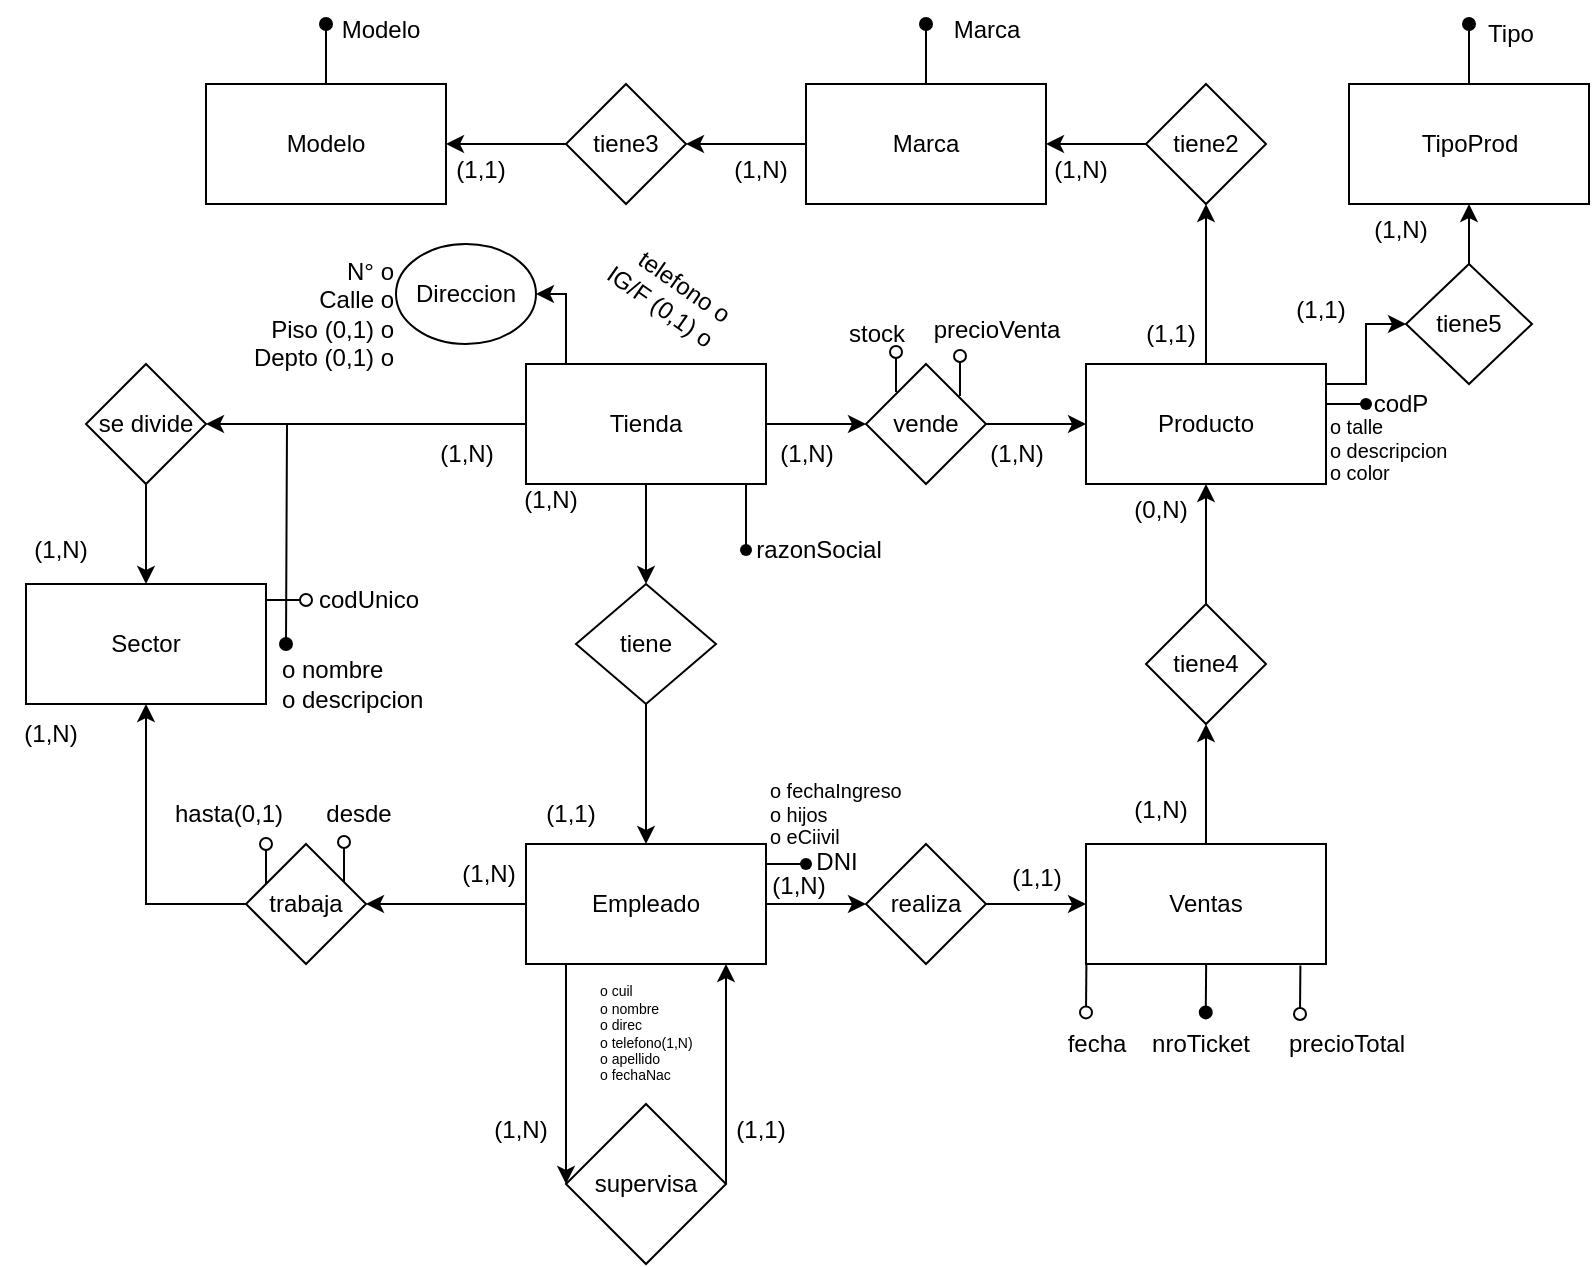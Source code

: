 <mxfile version="24.7.17">
  <diagram name="Página-1" id="Ly-aRDP1tKmiAGKgKRDD">
    <mxGraphModel dx="1257" dy="760" grid="1" gridSize="10" guides="1" tooltips="1" connect="1" arrows="1" fold="1" page="1" pageScale="1" pageWidth="827" pageHeight="1169" math="0" shadow="0">
      <root>
        <mxCell id="0" />
        <mxCell id="1" parent="0" />
        <mxCell id="JGjAgNxEARrwnUwfsziY-31" value="" style="edgeStyle=orthogonalEdgeStyle;rounded=0;orthogonalLoop=1;jettySize=auto;html=1;" edge="1" parent="1" source="JGjAgNxEARrwnUwfsziY-3" target="JGjAgNxEARrwnUwfsziY-30">
          <mxGeometry relative="1" as="geometry" />
        </mxCell>
        <mxCell id="JGjAgNxEARrwnUwfsziY-38" value="" style="edgeStyle=orthogonalEdgeStyle;rounded=0;orthogonalLoop=1;jettySize=auto;html=1;" edge="1" parent="1" source="JGjAgNxEARrwnUwfsziY-3" target="JGjAgNxEARrwnUwfsziY-37">
          <mxGeometry relative="1" as="geometry">
            <Array as="points">
              <mxPoint x="293" y="560" />
              <mxPoint x="293" y="560" />
            </Array>
          </mxGeometry>
        </mxCell>
        <mxCell id="JGjAgNxEARrwnUwfsziY-41" value="" style="edgeStyle=orthogonalEdgeStyle;rounded=0;orthogonalLoop=1;jettySize=auto;html=1;" edge="1" parent="1" source="JGjAgNxEARrwnUwfsziY-3" target="JGjAgNxEARrwnUwfsziY-40">
          <mxGeometry relative="1" as="geometry" />
        </mxCell>
        <mxCell id="JGjAgNxEARrwnUwfsziY-3" value="Empleado" style="whiteSpace=wrap;html=1;rounded=0;" vertex="1" parent="1">
          <mxGeometry x="273" y="470" width="120" height="60" as="geometry" />
        </mxCell>
        <mxCell id="JGjAgNxEARrwnUwfsziY-12" value="" style="edgeStyle=orthogonalEdgeStyle;rounded=0;orthogonalLoop=1;jettySize=auto;html=1;" edge="1" parent="1" source="JGjAgNxEARrwnUwfsziY-10" target="JGjAgNxEARrwnUwfsziY-11">
          <mxGeometry relative="1" as="geometry" />
        </mxCell>
        <mxCell id="JGjAgNxEARrwnUwfsziY-27" value="" style="edgeStyle=orthogonalEdgeStyle;rounded=0;orthogonalLoop=1;jettySize=auto;html=1;" edge="1" parent="1" source="JGjAgNxEARrwnUwfsziY-10" target="JGjAgNxEARrwnUwfsziY-26">
          <mxGeometry relative="1" as="geometry" />
        </mxCell>
        <mxCell id="JGjAgNxEARrwnUwfsziY-34" value="" style="edgeStyle=orthogonalEdgeStyle;rounded=0;orthogonalLoop=1;jettySize=auto;html=1;" edge="1" parent="1" source="JGjAgNxEARrwnUwfsziY-10" target="JGjAgNxEARrwnUwfsziY-33">
          <mxGeometry relative="1" as="geometry" />
        </mxCell>
        <mxCell id="JGjAgNxEARrwnUwfsziY-58" style="edgeStyle=orthogonalEdgeStyle;rounded=0;orthogonalLoop=1;jettySize=auto;html=1;entryX=1;entryY=0.5;entryDx=0;entryDy=0;" edge="1" parent="1" source="JGjAgNxEARrwnUwfsziY-10" target="JGjAgNxEARrwnUwfsziY-56">
          <mxGeometry relative="1" as="geometry">
            <Array as="points">
              <mxPoint x="293" y="195" />
            </Array>
          </mxGeometry>
        </mxCell>
        <mxCell id="JGjAgNxEARrwnUwfsziY-69" style="edgeStyle=orthogonalEdgeStyle;rounded=0;orthogonalLoop=1;jettySize=auto;html=1;endArrow=none;endFill=0;" edge="1" parent="1" source="JGjAgNxEARrwnUwfsziY-10">
          <mxGeometry relative="1" as="geometry">
            <mxPoint x="383" y="324" as="targetPoint" />
            <Array as="points">
              <mxPoint x="383" y="310" />
            </Array>
          </mxGeometry>
        </mxCell>
        <mxCell id="JGjAgNxEARrwnUwfsziY-81" style="edgeStyle=orthogonalEdgeStyle;rounded=0;orthogonalLoop=1;jettySize=auto;html=1;endArrow=oval;endFill=1;" edge="1" parent="1" source="JGjAgNxEARrwnUwfsziY-10">
          <mxGeometry relative="1" as="geometry">
            <mxPoint x="153" y="370" as="targetPoint" />
          </mxGeometry>
        </mxCell>
        <mxCell id="JGjAgNxEARrwnUwfsziY-10" value="Tienda" style="rounded=0;whiteSpace=wrap;html=1;" vertex="1" parent="1">
          <mxGeometry x="273" y="230" width="120" height="60" as="geometry" />
        </mxCell>
        <mxCell id="JGjAgNxEARrwnUwfsziY-13" value="" style="edgeStyle=orthogonalEdgeStyle;rounded=0;orthogonalLoop=1;jettySize=auto;html=1;" edge="1" parent="1" source="JGjAgNxEARrwnUwfsziY-11" target="JGjAgNxEARrwnUwfsziY-3">
          <mxGeometry relative="1" as="geometry" />
        </mxCell>
        <mxCell id="JGjAgNxEARrwnUwfsziY-11" value="tiene" style="rhombus;whiteSpace=wrap;html=1;rounded=0;" vertex="1" parent="1">
          <mxGeometry x="298" y="340" width="70" height="60" as="geometry" />
        </mxCell>
        <mxCell id="JGjAgNxEARrwnUwfsziY-29" value="" style="edgeStyle=orthogonalEdgeStyle;rounded=0;orthogonalLoop=1;jettySize=auto;html=1;" edge="1" parent="1" source="JGjAgNxEARrwnUwfsziY-26" target="JGjAgNxEARrwnUwfsziY-28">
          <mxGeometry relative="1" as="geometry" />
        </mxCell>
        <mxCell id="JGjAgNxEARrwnUwfsziY-26" value="se divide" style="rhombus;whiteSpace=wrap;html=1;rounded=0;" vertex="1" parent="1">
          <mxGeometry x="53" y="230" width="60" height="60" as="geometry" />
        </mxCell>
        <mxCell id="JGjAgNxEARrwnUwfsziY-28" value="Sector" style="whiteSpace=wrap;html=1;rounded=0;" vertex="1" parent="1">
          <mxGeometry x="23" y="340" width="120" height="60" as="geometry" />
        </mxCell>
        <mxCell id="JGjAgNxEARrwnUwfsziY-32" style="edgeStyle=orthogonalEdgeStyle;rounded=0;orthogonalLoop=1;jettySize=auto;html=1;" edge="1" parent="1" source="JGjAgNxEARrwnUwfsziY-30" target="JGjAgNxEARrwnUwfsziY-28">
          <mxGeometry relative="1" as="geometry">
            <Array as="points">
              <mxPoint x="83" y="500" />
            </Array>
          </mxGeometry>
        </mxCell>
        <mxCell id="JGjAgNxEARrwnUwfsziY-87" style="edgeStyle=orthogonalEdgeStyle;rounded=0;orthogonalLoop=1;jettySize=auto;html=1;endArrow=oval;endFill=0;" edge="1" parent="1">
          <mxGeometry relative="1" as="geometry">
            <mxPoint x="182" y="469" as="targetPoint" />
            <mxPoint x="182" y="489" as="sourcePoint" />
          </mxGeometry>
        </mxCell>
        <mxCell id="JGjAgNxEARrwnUwfsziY-30" value="trabaja" style="rhombus;whiteSpace=wrap;html=1;rounded=0;" vertex="1" parent="1">
          <mxGeometry x="133" y="470" width="60" height="60" as="geometry" />
        </mxCell>
        <mxCell id="JGjAgNxEARrwnUwfsziY-36" value="" style="edgeStyle=orthogonalEdgeStyle;rounded=0;orthogonalLoop=1;jettySize=auto;html=1;" edge="1" parent="1" source="JGjAgNxEARrwnUwfsziY-33" target="JGjAgNxEARrwnUwfsziY-35">
          <mxGeometry relative="1" as="geometry" />
        </mxCell>
        <mxCell id="JGjAgNxEARrwnUwfsziY-126" style="edgeStyle=orthogonalEdgeStyle;rounded=0;orthogonalLoop=1;jettySize=auto;html=1;endArrow=oval;endFill=0;" edge="1" parent="1">
          <mxGeometry relative="1" as="geometry">
            <mxPoint x="458" y="224" as="targetPoint" />
            <mxPoint x="458" y="244" as="sourcePoint" />
          </mxGeometry>
        </mxCell>
        <mxCell id="JGjAgNxEARrwnUwfsziY-33" value="vende" style="rhombus;whiteSpace=wrap;html=1;rounded=0;" vertex="1" parent="1">
          <mxGeometry x="443" y="230" width="60" height="60" as="geometry" />
        </mxCell>
        <mxCell id="JGjAgNxEARrwnUwfsziY-44" value="" style="edgeStyle=orthogonalEdgeStyle;rounded=0;orthogonalLoop=1;jettySize=auto;html=1;" edge="1" parent="1" source="JGjAgNxEARrwnUwfsziY-35" target="JGjAgNxEARrwnUwfsziY-43">
          <mxGeometry relative="1" as="geometry" />
        </mxCell>
        <mxCell id="JGjAgNxEARrwnUwfsziY-91" value="" style="edgeStyle=orthogonalEdgeStyle;rounded=0;orthogonalLoop=1;jettySize=auto;html=1;" edge="1" parent="1" source="JGjAgNxEARrwnUwfsziY-35" target="JGjAgNxEARrwnUwfsziY-90">
          <mxGeometry relative="1" as="geometry">
            <Array as="points">
              <mxPoint x="693" y="240" />
              <mxPoint x="693" y="210" />
            </Array>
          </mxGeometry>
        </mxCell>
        <mxCell id="JGjAgNxEARrwnUwfsziY-35" value="Producto" style="whiteSpace=wrap;html=1;rounded=0;" vertex="1" parent="1">
          <mxGeometry x="553" y="230" width="120" height="60" as="geometry" />
        </mxCell>
        <mxCell id="JGjAgNxEARrwnUwfsziY-37" value="supervisa" style="rhombus;whiteSpace=wrap;html=1;rounded=0;" vertex="1" parent="1">
          <mxGeometry x="293" y="600" width="80" height="80" as="geometry" />
        </mxCell>
        <mxCell id="JGjAgNxEARrwnUwfsziY-39" value="" style="edgeStyle=orthogonalEdgeStyle;rounded=0;orthogonalLoop=1;jettySize=auto;html=1;endArrow=none;endFill=0;startArrow=classic;startFill=1;" edge="1" parent="1">
          <mxGeometry relative="1" as="geometry">
            <mxPoint x="373" y="530" as="sourcePoint" />
            <mxPoint x="373" y="640" as="targetPoint" />
            <Array as="points">
              <mxPoint x="373" y="560" />
              <mxPoint x="373" y="560" />
            </Array>
          </mxGeometry>
        </mxCell>
        <mxCell id="JGjAgNxEARrwnUwfsziY-52" value="" style="edgeStyle=orthogonalEdgeStyle;rounded=0;orthogonalLoop=1;jettySize=auto;html=1;" edge="1" parent="1" source="JGjAgNxEARrwnUwfsziY-40" target="JGjAgNxEARrwnUwfsziY-51">
          <mxGeometry relative="1" as="geometry" />
        </mxCell>
        <mxCell id="JGjAgNxEARrwnUwfsziY-40" value="realiza" style="rhombus;whiteSpace=wrap;html=1;rounded=0;" vertex="1" parent="1">
          <mxGeometry x="443" y="470" width="60" height="60" as="geometry" />
        </mxCell>
        <mxCell id="JGjAgNxEARrwnUwfsziY-46" value="" style="edgeStyle=orthogonalEdgeStyle;rounded=0;orthogonalLoop=1;jettySize=auto;html=1;" edge="1" parent="1" source="JGjAgNxEARrwnUwfsziY-43" target="JGjAgNxEARrwnUwfsziY-45">
          <mxGeometry relative="1" as="geometry" />
        </mxCell>
        <mxCell id="JGjAgNxEARrwnUwfsziY-43" value="tiene2" style="rhombus;whiteSpace=wrap;html=1;rounded=0;" vertex="1" parent="1">
          <mxGeometry x="583" y="90" width="60" height="60" as="geometry" />
        </mxCell>
        <mxCell id="JGjAgNxEARrwnUwfsziY-48" value="" style="edgeStyle=orthogonalEdgeStyle;rounded=0;orthogonalLoop=1;jettySize=auto;html=1;" edge="1" parent="1" source="JGjAgNxEARrwnUwfsziY-45" target="JGjAgNxEARrwnUwfsziY-47">
          <mxGeometry relative="1" as="geometry" />
        </mxCell>
        <mxCell id="JGjAgNxEARrwnUwfsziY-96" style="edgeStyle=orthogonalEdgeStyle;rounded=0;orthogonalLoop=1;jettySize=auto;html=1;endArrow=oval;endFill=1;" edge="1" parent="1" source="JGjAgNxEARrwnUwfsziY-45">
          <mxGeometry relative="1" as="geometry">
            <mxPoint x="473" y="60.0" as="targetPoint" />
          </mxGeometry>
        </mxCell>
        <mxCell id="JGjAgNxEARrwnUwfsziY-45" value="Marca" style="whiteSpace=wrap;html=1;rounded=0;" vertex="1" parent="1">
          <mxGeometry x="413" y="90" width="120" height="60" as="geometry" />
        </mxCell>
        <mxCell id="JGjAgNxEARrwnUwfsziY-50" value="" style="edgeStyle=orthogonalEdgeStyle;rounded=0;orthogonalLoop=1;jettySize=auto;html=1;" edge="1" parent="1" source="JGjAgNxEARrwnUwfsziY-47" target="JGjAgNxEARrwnUwfsziY-49">
          <mxGeometry relative="1" as="geometry" />
        </mxCell>
        <mxCell id="JGjAgNxEARrwnUwfsziY-47" value="tiene3" style="rhombus;whiteSpace=wrap;html=1;rounded=0;" vertex="1" parent="1">
          <mxGeometry x="293" y="90" width="60" height="60" as="geometry" />
        </mxCell>
        <mxCell id="JGjAgNxEARrwnUwfsziY-98" style="edgeStyle=orthogonalEdgeStyle;rounded=0;orthogonalLoop=1;jettySize=auto;html=1;endArrow=oval;endFill=1;" edge="1" parent="1" source="JGjAgNxEARrwnUwfsziY-49">
          <mxGeometry relative="1" as="geometry">
            <mxPoint x="173.0" y="60.0" as="targetPoint" />
          </mxGeometry>
        </mxCell>
        <mxCell id="JGjAgNxEARrwnUwfsziY-49" value="Modelo" style="whiteSpace=wrap;html=1;rounded=0;" vertex="1" parent="1">
          <mxGeometry x="113" y="90" width="120" height="60" as="geometry" />
        </mxCell>
        <mxCell id="JGjAgNxEARrwnUwfsziY-54" value="" style="edgeStyle=orthogonalEdgeStyle;rounded=0;orthogonalLoop=1;jettySize=auto;html=1;" edge="1" parent="1" source="JGjAgNxEARrwnUwfsziY-51" target="JGjAgNxEARrwnUwfsziY-53">
          <mxGeometry relative="1" as="geometry" />
        </mxCell>
        <mxCell id="JGjAgNxEARrwnUwfsziY-132" style="edgeStyle=orthogonalEdgeStyle;rounded=0;orthogonalLoop=1;jettySize=auto;html=1;endArrow=oval;endFill=0;" edge="1" parent="1">
          <mxGeometry relative="1" as="geometry">
            <mxPoint x="553" y="554.2" as="targetPoint" />
            <mxPoint x="553.2" y="530" as="sourcePoint" />
          </mxGeometry>
        </mxCell>
        <mxCell id="JGjAgNxEARrwnUwfsziY-51" value="Ventas" style="whiteSpace=wrap;html=1;rounded=0;" vertex="1" parent="1">
          <mxGeometry x="553" y="470" width="120" height="60" as="geometry" />
        </mxCell>
        <mxCell id="JGjAgNxEARrwnUwfsziY-55" value="" style="edgeStyle=orthogonalEdgeStyle;rounded=0;orthogonalLoop=1;jettySize=auto;html=1;" edge="1" parent="1" source="JGjAgNxEARrwnUwfsziY-53" target="JGjAgNxEARrwnUwfsziY-35">
          <mxGeometry relative="1" as="geometry" />
        </mxCell>
        <mxCell id="JGjAgNxEARrwnUwfsziY-53" value="tiene4" style="rhombus;whiteSpace=wrap;html=1;rounded=0;" vertex="1" parent="1">
          <mxGeometry x="583" y="350" width="60" height="60" as="geometry" />
        </mxCell>
        <mxCell id="JGjAgNxEARrwnUwfsziY-56" value="Direccion" style="ellipse;whiteSpace=wrap;html=1;" vertex="1" parent="1">
          <mxGeometry x="208" y="170" width="70" height="50" as="geometry" />
        </mxCell>
        <mxCell id="JGjAgNxEARrwnUwfsziY-57" value="N° o&lt;div&gt;Calle o&lt;/div&gt;&lt;div&gt;Piso (0,1) o&lt;/div&gt;&lt;div&gt;Depto (0,1) o&lt;/div&gt;" style="text;html=1;align=right;verticalAlign=middle;resizable=0;points=[];autosize=1;strokeColor=none;fillColor=none;" vertex="1" parent="1">
          <mxGeometry x="118" y="170" width="90" height="70" as="geometry" />
        </mxCell>
        <mxCell id="JGjAgNxEARrwnUwfsziY-64" value="telefono o&lt;div&gt;IG/F (0,1) o&lt;/div&gt;" style="text;html=1;align=right;verticalAlign=middle;resizable=0;points=[];autosize=1;strokeColor=none;fillColor=none;rotation=35;" vertex="1" parent="1">
          <mxGeometry x="298" y="170" width="80" height="40" as="geometry" />
        </mxCell>
        <mxCell id="JGjAgNxEARrwnUwfsziY-66" value="" style="shape=waypoint;sketch=0;size=6;pointerEvents=1;points=[];fillColor=none;resizable=0;rotatable=0;perimeter=centerPerimeter;snapToPoint=1;" vertex="1" parent="1">
          <mxGeometry x="373" y="313" width="20" height="20" as="geometry" />
        </mxCell>
        <mxCell id="JGjAgNxEARrwnUwfsziY-68" value="razonSocial" style="text;html=1;align=center;verticalAlign=middle;resizable=0;points=[];autosize=1;strokeColor=none;fillColor=none;" vertex="1" parent="1">
          <mxGeometry x="374" y="308" width="90" height="30" as="geometry" />
        </mxCell>
        <mxCell id="JGjAgNxEARrwnUwfsziY-70" value="" style="shape=waypoint;sketch=0;size=6;pointerEvents=1;points=[];fillColor=none;resizable=0;rotatable=0;perimeter=centerPerimeter;snapToPoint=1;" vertex="1" parent="1">
          <mxGeometry x="403" y="470" width="20" height="20" as="geometry" />
        </mxCell>
        <mxCell id="JGjAgNxEARrwnUwfsziY-71" style="edgeStyle=orthogonalEdgeStyle;rounded=0;orthogonalLoop=1;jettySize=auto;html=1;entryX=0.217;entryY=0.9;entryDx=0;entryDy=0;entryPerimeter=0;endArrow=none;endFill=0;" edge="1" target="JGjAgNxEARrwnUwfsziY-70" parent="1">
          <mxGeometry relative="1" as="geometry">
            <mxPoint x="393" y="480" as="sourcePoint" />
            <Array as="points">
              <mxPoint x="403" y="480" />
              <mxPoint x="403" y="480" />
            </Array>
          </mxGeometry>
        </mxCell>
        <mxCell id="JGjAgNxEARrwnUwfsziY-72" value="DNI" style="text;html=1;align=center;verticalAlign=middle;resizable=0;points=[];autosize=1;strokeColor=none;fillColor=none;" vertex="1" parent="1">
          <mxGeometry x="408" y="464" width="40" height="30" as="geometry" />
        </mxCell>
        <mxCell id="JGjAgNxEARrwnUwfsziY-73" value="&lt;h5 style=&quot;font-size: 7px;&quot;&gt;&lt;span style=&quot;font-weight: normal;&quot;&gt;o cuil&lt;br&gt;o nombre&lt;br&gt;o direc&lt;br&gt;o telefono(1,N)&lt;br&gt;&lt;span style=&quot;background-color: initial;&quot;&gt;o&amp;nbsp;&lt;/span&gt;&lt;span style=&quot;background-color: initial;&quot;&gt;apellido&lt;br&gt;&lt;/span&gt;o fechaNac&lt;/span&gt;&lt;/h5&gt;" style="text;html=1;align=left;verticalAlign=middle;resizable=0;points=[];autosize=1;strokeColor=none;fillColor=none;" vertex="1" parent="1">
          <mxGeometry x="308" y="520" width="70" height="90" as="geometry" />
        </mxCell>
        <mxCell id="JGjAgNxEARrwnUwfsziY-74" value="&lt;h5&gt;&lt;span style=&quot;font-weight: normal;&quot;&gt;o fechaIngreso&lt;br&gt;o hijos&lt;br&gt;o eCiivil&lt;/span&gt;&lt;/h5&gt;" style="text;html=1;align=left;verticalAlign=middle;resizable=0;points=[];autosize=1;strokeColor=none;fillColor=none;" vertex="1" parent="1">
          <mxGeometry x="393" y="415" width="90" height="80" as="geometry" />
        </mxCell>
        <mxCell id="JGjAgNxEARrwnUwfsziY-78" style="edgeStyle=orthogonalEdgeStyle;rounded=0;orthogonalLoop=1;jettySize=auto;html=1;entryX=0.217;entryY=0.9;entryDx=0;entryDy=0;entryPerimeter=0;endArrow=oval;endFill=0;" edge="1" parent="1">
          <mxGeometry relative="1" as="geometry">
            <mxPoint x="143" y="348" as="sourcePoint" />
            <Array as="points">
              <mxPoint x="153" y="348" />
              <mxPoint x="153" y="348" />
            </Array>
            <mxPoint x="163" y="348" as="targetPoint" />
          </mxGeometry>
        </mxCell>
        <mxCell id="JGjAgNxEARrwnUwfsziY-79" value="codUnico" style="text;html=1;align=center;verticalAlign=middle;resizable=0;points=[];autosize=1;strokeColor=none;fillColor=none;" vertex="1" parent="1">
          <mxGeometry x="159" y="333" width="70" height="30" as="geometry" />
        </mxCell>
        <mxCell id="JGjAgNxEARrwnUwfsziY-80" value="o nombre&lt;div&gt;o descripcion&lt;/div&gt;" style="text;html=1;align=left;verticalAlign=middle;resizable=0;points=[];autosize=1;strokeColor=none;fillColor=none;" vertex="1" parent="1">
          <mxGeometry x="149" y="370" width="90" height="40" as="geometry" />
        </mxCell>
        <mxCell id="JGjAgNxEARrwnUwfsziY-83" value="desde" style="text;html=1;align=center;verticalAlign=middle;resizable=0;points=[];autosize=1;strokeColor=none;fillColor=none;" vertex="1" parent="1">
          <mxGeometry x="159" y="440" width="60" height="30" as="geometry" />
        </mxCell>
        <mxCell id="JGjAgNxEARrwnUwfsziY-88" style="edgeStyle=orthogonalEdgeStyle;rounded=0;orthogonalLoop=1;jettySize=auto;html=1;endArrow=oval;endFill=0;" edge="1" parent="1">
          <mxGeometry relative="1" as="geometry">
            <mxPoint x="143" y="470" as="targetPoint" />
            <mxPoint x="143" y="490" as="sourcePoint" />
          </mxGeometry>
        </mxCell>
        <mxCell id="JGjAgNxEARrwnUwfsziY-89" value="hasta(0,1)" style="text;html=1;align=center;verticalAlign=middle;resizable=0;points=[];autosize=1;strokeColor=none;fillColor=none;" vertex="1" parent="1">
          <mxGeometry x="84" y="440" width="80" height="30" as="geometry" />
        </mxCell>
        <mxCell id="JGjAgNxEARrwnUwfsziY-93" value="" style="edgeStyle=orthogonalEdgeStyle;rounded=0;orthogonalLoop=1;jettySize=auto;html=1;" edge="1" parent="1" source="JGjAgNxEARrwnUwfsziY-90" target="JGjAgNxEARrwnUwfsziY-92">
          <mxGeometry relative="1" as="geometry" />
        </mxCell>
        <mxCell id="JGjAgNxEARrwnUwfsziY-90" value="tiene5" style="rhombus;whiteSpace=wrap;html=1;rounded=0;" vertex="1" parent="1">
          <mxGeometry x="713" y="180" width="63" height="60" as="geometry" />
        </mxCell>
        <mxCell id="JGjAgNxEARrwnUwfsziY-94" style="edgeStyle=orthogonalEdgeStyle;rounded=0;orthogonalLoop=1;jettySize=auto;html=1;endArrow=oval;endFill=1;" edge="1" parent="1" source="JGjAgNxEARrwnUwfsziY-92">
          <mxGeometry relative="1" as="geometry">
            <mxPoint x="744.5" y="60.0" as="targetPoint" />
          </mxGeometry>
        </mxCell>
        <mxCell id="JGjAgNxEARrwnUwfsziY-92" value="TipoProd" style="whiteSpace=wrap;html=1;rounded=0;" vertex="1" parent="1">
          <mxGeometry x="684.5" y="90" width="120" height="60" as="geometry" />
        </mxCell>
        <mxCell id="JGjAgNxEARrwnUwfsziY-95" value="Tipo" style="text;html=1;align=center;verticalAlign=middle;resizable=0;points=[];autosize=1;strokeColor=none;fillColor=none;" vertex="1" parent="1">
          <mxGeometry x="740" y="50" width="50" height="30" as="geometry" />
        </mxCell>
        <mxCell id="JGjAgNxEARrwnUwfsziY-97" value="Marca" style="text;html=1;align=center;verticalAlign=middle;resizable=0;points=[];autosize=1;strokeColor=none;fillColor=none;" vertex="1" parent="1">
          <mxGeometry x="473" y="48" width="60" height="30" as="geometry" />
        </mxCell>
        <mxCell id="JGjAgNxEARrwnUwfsziY-99" value="Modelo" style="text;html=1;align=center;verticalAlign=middle;resizable=0;points=[];autosize=1;strokeColor=none;fillColor=none;" vertex="1" parent="1">
          <mxGeometry x="170" y="48" width="60" height="30" as="geometry" />
        </mxCell>
        <mxCell id="JGjAgNxEARrwnUwfsziY-100" value="" style="shape=waypoint;sketch=0;size=6;pointerEvents=1;points=[];fillColor=none;resizable=0;rotatable=0;perimeter=centerPerimeter;snapToPoint=1;" vertex="1" parent="1">
          <mxGeometry x="683" y="240" width="20" height="20" as="geometry" />
        </mxCell>
        <mxCell id="JGjAgNxEARrwnUwfsziY-101" style="edgeStyle=orthogonalEdgeStyle;rounded=0;orthogonalLoop=1;jettySize=auto;html=1;entryX=0.217;entryY=0.9;entryDx=0;entryDy=0;entryPerimeter=0;endArrow=none;endFill=0;" edge="1" target="JGjAgNxEARrwnUwfsziY-100" parent="1">
          <mxGeometry relative="1" as="geometry">
            <mxPoint x="673" y="250" as="sourcePoint" />
            <Array as="points">
              <mxPoint x="683" y="250" />
              <mxPoint x="683" y="250" />
            </Array>
          </mxGeometry>
        </mxCell>
        <mxCell id="JGjAgNxEARrwnUwfsziY-102" value="codP" style="text;html=1;align=center;verticalAlign=middle;resizable=0;points=[];autosize=1;strokeColor=none;fillColor=none;" vertex="1" parent="1">
          <mxGeometry x="684.5" y="235" width="50" height="30" as="geometry" />
        </mxCell>
        <mxCell id="JGjAgNxEARrwnUwfsziY-103" value="&lt;h5&gt;&lt;span style=&quot;font-weight: normal;&quot;&gt;o talle&lt;br&gt;o descripcion&lt;br&gt;o color&lt;br&gt;&lt;/span&gt;&lt;/h5&gt;" style="text;html=1;align=left;verticalAlign=middle;resizable=0;points=[];autosize=1;strokeColor=none;fillColor=none;" vertex="1" parent="1">
          <mxGeometry x="673" y="233" width="80" height="80" as="geometry" />
        </mxCell>
        <mxCell id="JGjAgNxEARrwnUwfsziY-104" value="fecha" style="text;html=1;align=center;verticalAlign=middle;resizable=0;points=[];autosize=1;strokeColor=none;fillColor=none;" vertex="1" parent="1">
          <mxGeometry x="533" y="555" width="50" height="30" as="geometry" />
        </mxCell>
        <mxCell id="JGjAgNxEARrwnUwfsziY-105" value="nroTicket" style="text;html=1;align=center;verticalAlign=middle;resizable=0;points=[];autosize=1;strokeColor=none;fillColor=none;" vertex="1" parent="1">
          <mxGeometry x="575" y="555" width="70" height="30" as="geometry" />
        </mxCell>
        <mxCell id="JGjAgNxEARrwnUwfsziY-106" value="(1,N)" style="text;html=1;align=center;verticalAlign=middle;resizable=0;points=[];autosize=1;strokeColor=none;fillColor=none;" vertex="1" parent="1">
          <mxGeometry x="260" y="283" width="50" height="30" as="geometry" />
        </mxCell>
        <mxCell id="JGjAgNxEARrwnUwfsziY-107" value="(1,1)" style="text;html=1;align=center;verticalAlign=middle;resizable=0;points=[];autosize=1;strokeColor=none;fillColor=none;" vertex="1" parent="1">
          <mxGeometry x="270" y="440" width="50" height="30" as="geometry" />
        </mxCell>
        <mxCell id="JGjAgNxEARrwnUwfsziY-108" value="(1,N)" style="text;html=1;align=center;verticalAlign=middle;resizable=0;points=[];autosize=1;strokeColor=none;fillColor=none;" vertex="1" parent="1">
          <mxGeometry x="229" y="470" width="50" height="30" as="geometry" />
        </mxCell>
        <mxCell id="JGjAgNxEARrwnUwfsziY-109" value="(1,N)" style="text;html=1;align=center;verticalAlign=middle;resizable=0;points=[];autosize=1;strokeColor=none;fillColor=none;" vertex="1" parent="1">
          <mxGeometry x="10" y="400" width="50" height="30" as="geometry" />
        </mxCell>
        <mxCell id="JGjAgNxEARrwnUwfsziY-110" value="(1,N)" style="text;html=1;align=center;verticalAlign=middle;resizable=0;points=[];autosize=1;strokeColor=none;fillColor=none;" vertex="1" parent="1">
          <mxGeometry x="218" y="260" width="50" height="30" as="geometry" />
        </mxCell>
        <mxCell id="JGjAgNxEARrwnUwfsziY-111" value="(1,N)" style="text;html=1;align=center;verticalAlign=middle;resizable=0;points=[];autosize=1;strokeColor=none;fillColor=none;" vertex="1" parent="1">
          <mxGeometry x="15" y="308" width="50" height="30" as="geometry" />
        </mxCell>
        <mxCell id="JGjAgNxEARrwnUwfsziY-112" value="(1,N)" style="text;html=1;align=center;verticalAlign=middle;resizable=0;points=[];autosize=1;strokeColor=none;fillColor=none;" vertex="1" parent="1">
          <mxGeometry x="388" y="260" width="50" height="30" as="geometry" />
        </mxCell>
        <mxCell id="JGjAgNxEARrwnUwfsziY-113" value="(1,N)" style="text;html=1;align=center;verticalAlign=middle;resizable=0;points=[];autosize=1;strokeColor=none;fillColor=none;" vertex="1" parent="1">
          <mxGeometry x="493" y="260" width="50" height="30" as="geometry" />
        </mxCell>
        <mxCell id="JGjAgNxEARrwnUwfsziY-114" value="(1,1)" style="text;html=1;align=center;verticalAlign=middle;resizable=0;points=[];autosize=1;strokeColor=none;fillColor=none;" vertex="1" parent="1">
          <mxGeometry x="645" y="188" width="50" height="30" as="geometry" />
        </mxCell>
        <mxCell id="JGjAgNxEARrwnUwfsziY-115" value="(1,N)" style="text;html=1;align=center;verticalAlign=middle;resizable=0;points=[];autosize=1;strokeColor=none;fillColor=none;" vertex="1" parent="1">
          <mxGeometry x="685" y="148" width="50" height="30" as="geometry" />
        </mxCell>
        <mxCell id="JGjAgNxEARrwnUwfsziY-116" value="(1,1)" style="text;html=1;align=center;verticalAlign=middle;resizable=0;points=[];autosize=1;strokeColor=none;fillColor=none;" vertex="1" parent="1">
          <mxGeometry x="570" y="200" width="50" height="30" as="geometry" />
        </mxCell>
        <mxCell id="JGjAgNxEARrwnUwfsziY-117" value="(1,N)" style="text;html=1;align=center;verticalAlign=middle;resizable=0;points=[];autosize=1;strokeColor=none;fillColor=none;" vertex="1" parent="1">
          <mxGeometry x="525" y="118" width="50" height="30" as="geometry" />
        </mxCell>
        <mxCell id="JGjAgNxEARrwnUwfsziY-118" value="(1,1)" style="text;html=1;align=center;verticalAlign=middle;resizable=0;points=[];autosize=1;strokeColor=none;fillColor=none;" vertex="1" parent="1">
          <mxGeometry x="225" y="118" width="50" height="30" as="geometry" />
        </mxCell>
        <mxCell id="JGjAgNxEARrwnUwfsziY-119" value="(1,N)" style="text;html=1;align=center;verticalAlign=middle;resizable=0;points=[];autosize=1;strokeColor=none;fillColor=none;" vertex="1" parent="1">
          <mxGeometry x="365" y="118" width="50" height="30" as="geometry" />
        </mxCell>
        <mxCell id="JGjAgNxEARrwnUwfsziY-120" value="(1,N)" style="text;html=1;align=center;verticalAlign=middle;resizable=0;points=[];autosize=1;strokeColor=none;fillColor=none;" vertex="1" parent="1">
          <mxGeometry x="384" y="476" width="50" height="30" as="geometry" />
        </mxCell>
        <mxCell id="JGjAgNxEARrwnUwfsziY-121" value="(1,1)" style="text;html=1;align=center;verticalAlign=middle;resizable=0;points=[];autosize=1;strokeColor=none;fillColor=none;" vertex="1" parent="1">
          <mxGeometry x="503" y="472" width="50" height="30" as="geometry" />
        </mxCell>
        <mxCell id="JGjAgNxEARrwnUwfsziY-122" value="(1,N)" style="text;html=1;align=center;verticalAlign=middle;resizable=0;points=[];autosize=1;strokeColor=none;fillColor=none;" vertex="1" parent="1">
          <mxGeometry x="565" y="438" width="50" height="30" as="geometry" />
        </mxCell>
        <mxCell id="JGjAgNxEARrwnUwfsziY-123" value="(0,N)" style="text;html=1;align=center;verticalAlign=middle;resizable=0;points=[];autosize=1;strokeColor=none;fillColor=none;" vertex="1" parent="1">
          <mxGeometry x="565" y="288" width="50" height="30" as="geometry" />
        </mxCell>
        <mxCell id="JGjAgNxEARrwnUwfsziY-124" value="(1,N)" style="text;html=1;align=center;verticalAlign=middle;resizable=0;points=[];autosize=1;strokeColor=none;fillColor=none;" vertex="1" parent="1">
          <mxGeometry x="245" y="598" width="50" height="30" as="geometry" />
        </mxCell>
        <mxCell id="JGjAgNxEARrwnUwfsziY-125" value="(1,1)" style="text;html=1;align=center;verticalAlign=middle;resizable=0;points=[];autosize=1;strokeColor=none;fillColor=none;" vertex="1" parent="1">
          <mxGeometry x="365" y="598" width="50" height="30" as="geometry" />
        </mxCell>
        <mxCell id="JGjAgNxEARrwnUwfsziY-127" style="edgeStyle=orthogonalEdgeStyle;rounded=0;orthogonalLoop=1;jettySize=auto;html=1;endArrow=oval;endFill=0;" edge="1" parent="1">
          <mxGeometry relative="1" as="geometry">
            <mxPoint x="490" y="226" as="targetPoint" />
            <mxPoint x="490" y="246" as="sourcePoint" />
          </mxGeometry>
        </mxCell>
        <mxCell id="JGjAgNxEARrwnUwfsziY-128" value="stock" style="text;html=1;align=center;verticalAlign=middle;resizable=0;points=[];autosize=1;strokeColor=none;fillColor=none;" vertex="1" parent="1">
          <mxGeometry x="423" y="200" width="50" height="30" as="geometry" />
        </mxCell>
        <mxCell id="JGjAgNxEARrwnUwfsziY-129" value="precioVenta" style="text;html=1;align=center;verticalAlign=middle;resizable=0;points=[];autosize=1;strokeColor=none;fillColor=none;" vertex="1" parent="1">
          <mxGeometry x="463" y="198" width="90" height="30" as="geometry" />
        </mxCell>
        <mxCell id="JGjAgNxEARrwnUwfsziY-130" value="precioTotal" style="text;html=1;align=center;verticalAlign=middle;resizable=0;points=[];autosize=1;strokeColor=none;fillColor=none;" vertex="1" parent="1">
          <mxGeometry x="643" y="555" width="80" height="30" as="geometry" />
        </mxCell>
        <mxCell id="JGjAgNxEARrwnUwfsziY-133" style="edgeStyle=orthogonalEdgeStyle;rounded=0;orthogonalLoop=1;jettySize=auto;html=1;endArrow=oval;endFill=1;" edge="1" parent="1">
          <mxGeometry relative="1" as="geometry">
            <mxPoint x="612.88" y="554.2" as="targetPoint" />
            <mxPoint x="613.08" y="530" as="sourcePoint" />
          </mxGeometry>
        </mxCell>
        <mxCell id="JGjAgNxEARrwnUwfsziY-134" style="edgeStyle=orthogonalEdgeStyle;rounded=0;orthogonalLoop=1;jettySize=auto;html=1;endArrow=oval;endFill=0;" edge="1" parent="1">
          <mxGeometry relative="1" as="geometry">
            <mxPoint x="660" y="555" as="targetPoint" />
            <mxPoint x="660.2" y="530.8" as="sourcePoint" />
          </mxGeometry>
        </mxCell>
      </root>
    </mxGraphModel>
  </diagram>
</mxfile>
